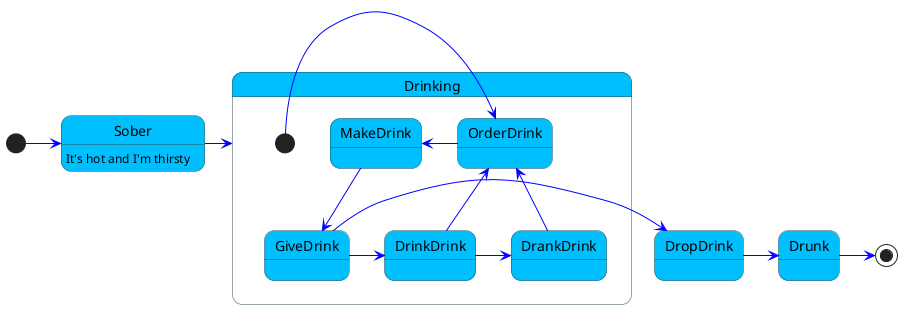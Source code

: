 @startuml

@startuml
skinparam state {
backgroundColor DeepSkyBlue
BorderColor DarkSlateGray
ArrowColor Blue
}

skinparam Note {
BackgroundColor LightBlue
BorderColor Blue
}

skinparam roundcorner 20


[*] -> Sober 
Sober : It's hot and I'm thirsty
Sober -> Drinking
state Drinking {
[*] -right-> OrderDrink
OrderDrink -right-> MakeDrink
MakeDrink -down-> GiveDrink
GiveDrink -> DrinkDrink
DrinkDrink -> OrderDrink
DrinkDrink -right-> DrankDrink
DrankDrink -> OrderDrink
}
GiveDrink -> DropDrink
DropDrink -> Drunk
Drunk -> [*]
@enduml